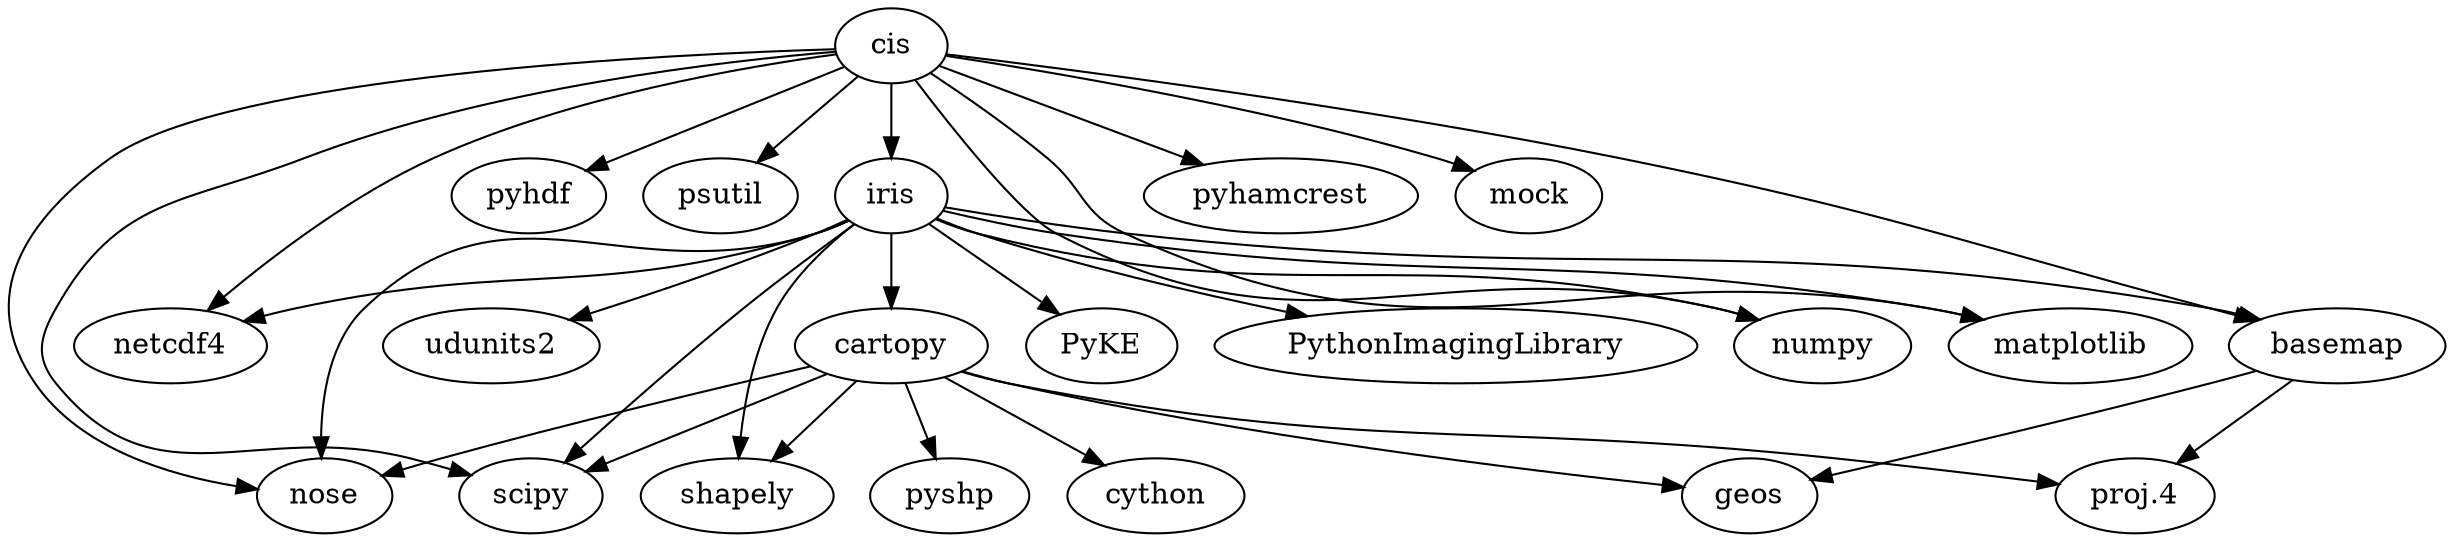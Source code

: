 digraph cis {
    cis -> iris;
    cis -> nose;
    cis -> netcdf4;
	cis -> pyhdf;
	cis -> psutil;
	cis -> numpy;
	cis -> matplotlib;
	cis -> basemap;
	cis -> pyhamcrest;
	cis -> mock;
	cis -> scipy;

    iris -> netcdf4;
    iris -> nose;
    iris -> numpy;
    iris -> scipy;
    iris -> udunits2;
    iris -> PyKE;
    iris -> matplotlib;
    iris -> cartopy;
    iris -> PythonImagingLibrary;
    iris -> basemap;
    iris -> shapely;

    basemap -> "proj.4";
    basemap -> geos;

    cartopy -> cython;
    cartopy -> "proj.4";
    cartopy -> geos;
    cartopy -> shapely;
    cartopy -> pyshp;
    cartopy -> nose;
    cartopy -> scipy;

}

